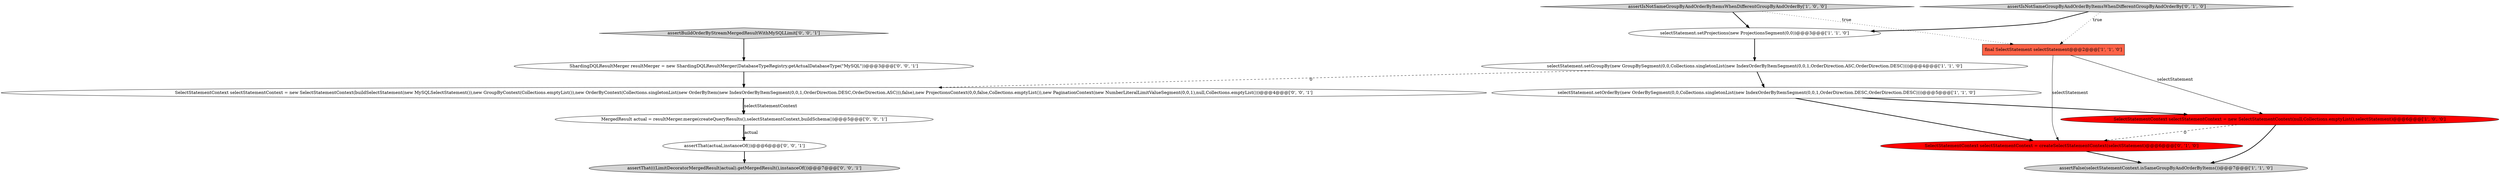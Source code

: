 digraph {
13 [style = filled, label = "assertThat(((LimitDecoratorMergedResult)actual).getMergedResult(),instanceOf())@@@7@@@['0', '0', '1']", fillcolor = lightgray, shape = ellipse image = "AAA0AAABBB3BBB"];
5 [style = filled, label = "selectStatement.setGroupBy(new GroupBySegment(0,0,Collections.singletonList(new IndexOrderByItemSegment(0,0,1,OrderDirection.ASC,OrderDirection.DESC))))@@@4@@@['1', '1', '0']", fillcolor = white, shape = ellipse image = "AAA0AAABBB1BBB"];
2 [style = filled, label = "assertIsNotSameGroupByAndOrderByItemsWhenDifferentGroupByAndOrderBy['1', '0', '0']", fillcolor = lightgray, shape = diamond image = "AAA0AAABBB1BBB"];
0 [style = filled, label = "final SelectStatement selectStatement@@@2@@@['1', '1', '0']", fillcolor = tomato, shape = box image = "AAA0AAABBB1BBB"];
9 [style = filled, label = "SelectStatementContext selectStatementContext = new SelectStatementContext(buildSelectStatement(new MySQLSelectStatement()),new GroupByContext(Collections.emptyList()),new OrderByContext(Collections.singletonList(new OrderByItem(new IndexOrderByItemSegment(0,0,1,OrderDirection.DESC,OrderDirection.ASC))),false),new ProjectionsContext(0,0,false,Collections.emptyList()),new PaginationContext(new NumberLiteralLimitValueSegment(0,0,1),null,Collections.emptyList()))@@@4@@@['0', '0', '1']", fillcolor = white, shape = ellipse image = "AAA0AAABBB3BBB"];
4 [style = filled, label = "selectStatement.setProjections(new ProjectionsSegment(0,0))@@@3@@@['1', '1', '0']", fillcolor = white, shape = ellipse image = "AAA0AAABBB1BBB"];
14 [style = filled, label = "assertBuildOrderByStreamMergedResultWithMySQLLimit['0', '0', '1']", fillcolor = lightgray, shape = diamond image = "AAA0AAABBB3BBB"];
1 [style = filled, label = "SelectStatementContext selectStatementContext = new SelectStatementContext(null,Collections.emptyList(),selectStatement)@@@6@@@['1', '0', '0']", fillcolor = red, shape = ellipse image = "AAA1AAABBB1BBB"];
3 [style = filled, label = "selectStatement.setOrderBy(new OrderBySegment(0,0,Collections.singletonList(new IndexOrderByItemSegment(0,0,1,OrderDirection.DESC,OrderDirection.DESC))))@@@5@@@['1', '1', '0']", fillcolor = white, shape = ellipse image = "AAA0AAABBB1BBB"];
6 [style = filled, label = "assertFalse(selectStatementContext.isSameGroupByAndOrderByItems())@@@7@@@['1', '1', '0']", fillcolor = lightgray, shape = ellipse image = "AAA0AAABBB1BBB"];
12 [style = filled, label = "ShardingDQLResultMerger resultMerger = new ShardingDQLResultMerger(DatabaseTypeRegistry.getActualDatabaseType(\"MySQL\"))@@@3@@@['0', '0', '1']", fillcolor = white, shape = ellipse image = "AAA0AAABBB3BBB"];
8 [style = filled, label = "assertIsNotSameGroupByAndOrderByItemsWhenDifferentGroupByAndOrderBy['0', '1', '0']", fillcolor = lightgray, shape = diamond image = "AAA0AAABBB2BBB"];
7 [style = filled, label = "SelectStatementContext selectStatementContext = createSelectStatementContext(selectStatement)@@@6@@@['0', '1', '0']", fillcolor = red, shape = ellipse image = "AAA1AAABBB2BBB"];
11 [style = filled, label = "assertThat(actual,instanceOf())@@@6@@@['0', '0', '1']", fillcolor = white, shape = ellipse image = "AAA0AAABBB3BBB"];
10 [style = filled, label = "MergedResult actual = resultMerger.merge(createQueryResults(),selectStatementContext,buildSchema())@@@5@@@['0', '0', '1']", fillcolor = white, shape = ellipse image = "AAA0AAABBB3BBB"];
5->3 [style = bold, label=""];
2->0 [style = dotted, label="true"];
10->11 [style = solid, label="actual"];
3->1 [style = bold, label=""];
9->10 [style = solid, label="selectStatementContext"];
5->9 [style = dashed, label="0"];
9->10 [style = bold, label=""];
12->9 [style = bold, label=""];
2->4 [style = bold, label=""];
0->1 [style = solid, label="selectStatement"];
1->6 [style = bold, label=""];
3->7 [style = bold, label=""];
14->12 [style = bold, label=""];
11->13 [style = bold, label=""];
7->6 [style = bold, label=""];
0->7 [style = solid, label="selectStatement"];
8->0 [style = dotted, label="true"];
8->4 [style = bold, label=""];
1->7 [style = dashed, label="0"];
4->5 [style = bold, label=""];
10->11 [style = bold, label=""];
}
